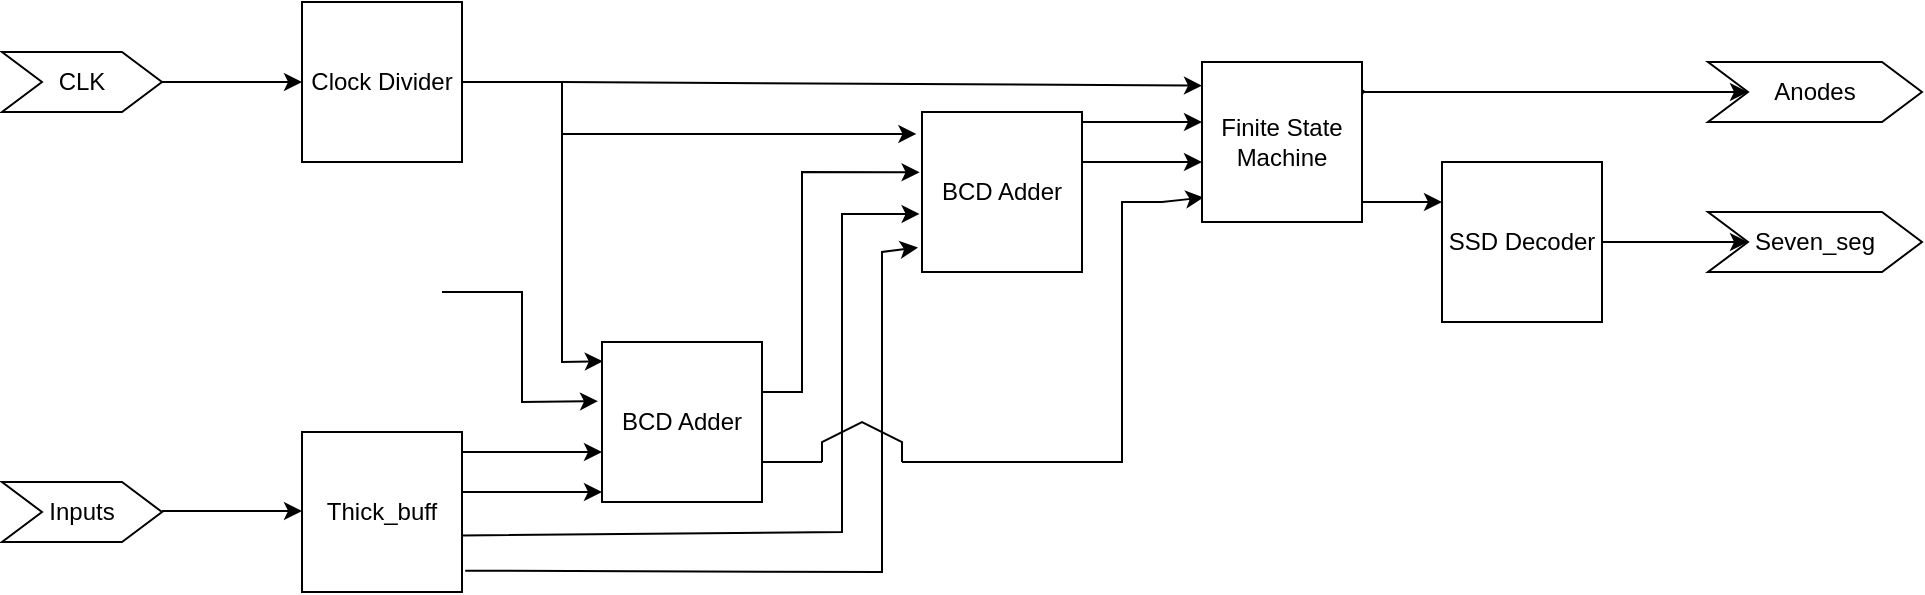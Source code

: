 <mxfile version="21.6.8" type="github">
  <diagram name="Page-1" id="3aW2vprwUOZJ4ccp3iVw">
    <mxGraphModel dx="1050" dy="523" grid="1" gridSize="10" guides="1" tooltips="1" connect="1" arrows="1" fold="1" page="1" pageScale="1" pageWidth="827" pageHeight="1169" math="0" shadow="0">
      <root>
        <mxCell id="0" />
        <mxCell id="1" parent="0" />
        <mxCell id="VFBcb37cPt1USabn6fe6-33" value="" style="group" vertex="1" connectable="0" parent="1">
          <mxGeometry x="10" y="80" width="710" height="295" as="geometry" />
        </mxCell>
        <mxCell id="VFBcb37cPt1USabn6fe6-22" value="" style="group" vertex="1" connectable="0" parent="VFBcb37cPt1USabn6fe6-33">
          <mxGeometry width="540" height="295" as="geometry" />
        </mxCell>
        <mxCell id="VFBcb37cPt1USabn6fe6-1" value="CLK" style="shape=step;perimeter=stepPerimeter;whiteSpace=wrap;html=1;fixedSize=1;" vertex="1" parent="VFBcb37cPt1USabn6fe6-22">
          <mxGeometry y="25" width="80" height="30" as="geometry" />
        </mxCell>
        <mxCell id="VFBcb37cPt1USabn6fe6-2" value="Inputs" style="shape=step;perimeter=stepPerimeter;whiteSpace=wrap;html=1;fixedSize=1;" vertex="1" parent="VFBcb37cPt1USabn6fe6-22">
          <mxGeometry y="240" width="80" height="30" as="geometry" />
        </mxCell>
        <mxCell id="VFBcb37cPt1USabn6fe6-3" value="Clock Divider" style="whiteSpace=wrap;html=1;aspect=fixed;" vertex="1" parent="VFBcb37cPt1USabn6fe6-22">
          <mxGeometry x="150" width="80" height="80" as="geometry" />
        </mxCell>
        <mxCell id="VFBcb37cPt1USabn6fe6-4" value="" style="endArrow=classic;html=1;rounded=0;exitX=1;exitY=0.5;exitDx=0;exitDy=0;entryX=0;entryY=0.5;entryDx=0;entryDy=0;" edge="1" parent="VFBcb37cPt1USabn6fe6-22" source="VFBcb37cPt1USabn6fe6-1" target="VFBcb37cPt1USabn6fe6-3">
          <mxGeometry width="50" height="50" relative="1" as="geometry">
            <mxPoint x="270" y="205" as="sourcePoint" />
            <mxPoint x="320" y="155" as="targetPoint" />
          </mxGeometry>
        </mxCell>
        <mxCell id="VFBcb37cPt1USabn6fe6-5" value="BCD Adder" style="whiteSpace=wrap;html=1;aspect=fixed;" vertex="1" parent="VFBcb37cPt1USabn6fe6-22">
          <mxGeometry x="300" y="170" width="80" height="80" as="geometry" />
        </mxCell>
        <mxCell id="VFBcb37cPt1USabn6fe6-6" value="Thick_buff" style="whiteSpace=wrap;html=1;aspect=fixed;" vertex="1" parent="VFBcb37cPt1USabn6fe6-22">
          <mxGeometry x="150" y="215" width="80" height="80" as="geometry" />
        </mxCell>
        <mxCell id="VFBcb37cPt1USabn6fe6-7" value="" style="endArrow=classic;html=1;rounded=0;exitX=1;exitY=0.5;exitDx=0;exitDy=0;entryX=0;entryY=0.5;entryDx=0;entryDy=0;" edge="1" parent="VFBcb37cPt1USabn6fe6-22">
          <mxGeometry width="50" height="50" relative="1" as="geometry">
            <mxPoint x="80" y="254.5" as="sourcePoint" />
            <mxPoint x="150" y="254.5" as="targetPoint" />
          </mxGeometry>
        </mxCell>
        <mxCell id="VFBcb37cPt1USabn6fe6-8" value="" style="endArrow=classic;html=1;rounded=0;exitX=1;exitY=0.5;exitDx=0;exitDy=0;entryX=0;entryY=0.5;entryDx=0;entryDy=0;" edge="1" parent="VFBcb37cPt1USabn6fe6-22">
          <mxGeometry width="50" height="50" relative="1" as="geometry">
            <mxPoint x="230" y="245" as="sourcePoint" />
            <mxPoint x="300" y="245" as="targetPoint" />
          </mxGeometry>
        </mxCell>
        <mxCell id="VFBcb37cPt1USabn6fe6-9" value="" style="endArrow=classic;html=1;rounded=0;exitX=1;exitY=0.5;exitDx=0;exitDy=0;entryX=0;entryY=0.5;entryDx=0;entryDy=0;" edge="1" parent="VFBcb37cPt1USabn6fe6-22">
          <mxGeometry width="50" height="50" relative="1" as="geometry">
            <mxPoint x="230" y="225" as="sourcePoint" />
            <mxPoint x="300" y="225" as="targetPoint" />
          </mxGeometry>
        </mxCell>
        <mxCell id="VFBcb37cPt1USabn6fe6-11" value="" style="endArrow=classic;html=1;rounded=0;entryX=0.005;entryY=0.12;entryDx=0;entryDy=0;entryPerimeter=0;exitX=1;exitY=0.5;exitDx=0;exitDy=0;" edge="1" parent="VFBcb37cPt1USabn6fe6-22" source="VFBcb37cPt1USabn6fe6-3" target="VFBcb37cPt1USabn6fe6-5">
          <mxGeometry width="50" height="50" relative="1" as="geometry">
            <mxPoint x="200" y="155" as="sourcePoint" />
            <mxPoint x="250" y="105" as="targetPoint" />
            <Array as="points">
              <mxPoint x="280" y="40" />
              <mxPoint x="280" y="180" />
            </Array>
          </mxGeometry>
        </mxCell>
        <mxCell id="VFBcb37cPt1USabn6fe6-13" value="BCD Adder" style="whiteSpace=wrap;html=1;aspect=fixed;" vertex="1" parent="VFBcb37cPt1USabn6fe6-22">
          <mxGeometry x="460" y="55" width="80" height="80" as="geometry" />
        </mxCell>
        <mxCell id="VFBcb37cPt1USabn6fe6-14" value="" style="endArrow=classic;html=1;rounded=0;entryX=-0.025;entryY=0.37;entryDx=0;entryDy=0;entryPerimeter=0;" edge="1" parent="VFBcb37cPt1USabn6fe6-22" target="VFBcb37cPt1USabn6fe6-5">
          <mxGeometry width="50" height="50" relative="1" as="geometry">
            <mxPoint x="220" y="145" as="sourcePoint" />
            <mxPoint x="170" y="105" as="targetPoint" />
            <Array as="points">
              <mxPoint x="260" y="145" />
              <mxPoint x="260" y="200" />
            </Array>
          </mxGeometry>
        </mxCell>
        <mxCell id="VFBcb37cPt1USabn6fe6-15" value="" style="endArrow=classic;html=1;rounded=0;entryX=-0.035;entryY=0.137;entryDx=0;entryDy=0;entryPerimeter=0;" edge="1" parent="VFBcb37cPt1USabn6fe6-22" target="VFBcb37cPt1USabn6fe6-13">
          <mxGeometry width="50" height="50" relative="1" as="geometry">
            <mxPoint x="280" y="66" as="sourcePoint" />
            <mxPoint x="320" y="155" as="targetPoint" />
          </mxGeometry>
        </mxCell>
        <mxCell id="VFBcb37cPt1USabn6fe6-16" value="" style="endArrow=classic;html=1;rounded=0;entryX=-0.015;entryY=0.377;entryDx=0;entryDy=0;entryPerimeter=0;" edge="1" parent="VFBcb37cPt1USabn6fe6-22" target="VFBcb37cPt1USabn6fe6-13">
          <mxGeometry width="50" height="50" relative="1" as="geometry">
            <mxPoint x="380" y="195" as="sourcePoint" />
            <mxPoint x="434.8" y="65.0" as="targetPoint" />
            <Array as="points">
              <mxPoint x="400" y="195" />
              <mxPoint x="400" y="85" />
            </Array>
          </mxGeometry>
        </mxCell>
        <mxCell id="VFBcb37cPt1USabn6fe6-17" value="" style="endArrow=classic;html=1;rounded=0;entryX=-0.015;entryY=0.637;entryDx=0;entryDy=0;entryPerimeter=0;exitX=1;exitY=0.647;exitDx=0;exitDy=0;exitPerimeter=0;" edge="1" parent="VFBcb37cPt1USabn6fe6-22" source="VFBcb37cPt1USabn6fe6-6" target="VFBcb37cPt1USabn6fe6-13">
          <mxGeometry width="50" height="50" relative="1" as="geometry">
            <mxPoint x="270" y="205" as="sourcePoint" />
            <mxPoint x="320" y="155" as="targetPoint" />
            <Array as="points">
              <mxPoint x="420" y="265" />
              <mxPoint x="420" y="106" />
            </Array>
          </mxGeometry>
        </mxCell>
        <mxCell id="VFBcb37cPt1USabn6fe6-18" value="" style="endArrow=classic;html=1;rounded=0;entryX=-0.025;entryY=0.847;entryDx=0;entryDy=0;entryPerimeter=0;exitX=1.02;exitY=0.867;exitDx=0;exitDy=0;exitPerimeter=0;" edge="1" parent="VFBcb37cPt1USabn6fe6-22" source="VFBcb37cPt1USabn6fe6-6" target="VFBcb37cPt1USabn6fe6-13">
          <mxGeometry width="50" height="50" relative="1" as="geometry">
            <mxPoint x="270" y="205" as="sourcePoint" />
            <mxPoint x="320" y="155" as="targetPoint" />
            <Array as="points">
              <mxPoint x="440" y="285" />
              <mxPoint x="440" y="125" />
            </Array>
          </mxGeometry>
        </mxCell>
        <mxCell id="VFBcb37cPt1USabn6fe6-25" value="" style="endArrow=classic;html=1;rounded=0;exitX=1.01;exitY=0.175;exitDx=0;exitDy=0;exitPerimeter=0;entryX=0;entryY=0.5;entryDx=0;entryDy=0;" edge="1" parent="VFBcb37cPt1USabn6fe6-33" source="VFBcb37cPt1USabn6fe6-21">
          <mxGeometry width="50" height="50" relative="1" as="geometry">
            <mxPoint x="540" y="80" as="sourcePoint" />
            <mxPoint x="669" y="81" as="targetPoint" />
          </mxGeometry>
        </mxCell>
        <mxCell id="VFBcb37cPt1USabn6fe6-26" value="" style="endArrow=classic;html=1;rounded=0;entryX=0.01;entryY=0.847;entryDx=0;entryDy=0;entryPerimeter=0;" edge="1" parent="VFBcb37cPt1USabn6fe6-33" target="VFBcb37cPt1USabn6fe6-21">
          <mxGeometry width="50" height="50" relative="1" as="geometry">
            <mxPoint x="450" y="230" as="sourcePoint" />
            <mxPoint x="610" y="140" as="targetPoint" />
            <Array as="points">
              <mxPoint x="560" y="230" />
              <mxPoint x="560" y="100" />
              <mxPoint x="580" y="100" />
            </Array>
          </mxGeometry>
        </mxCell>
        <mxCell id="VFBcb37cPt1USabn6fe6-27" value="" style="endArrow=none;html=1;rounded=0;" edge="1" parent="VFBcb37cPt1USabn6fe6-33">
          <mxGeometry width="50" height="50" relative="1" as="geometry">
            <mxPoint x="410" y="230" as="sourcePoint" />
            <mxPoint x="450" y="230" as="targetPoint" />
            <Array as="points">
              <mxPoint x="410" y="220" />
              <mxPoint x="430" y="210" />
              <mxPoint x="450" y="220" />
            </Array>
          </mxGeometry>
        </mxCell>
        <mxCell id="VFBcb37cPt1USabn6fe6-28" value="" style="endArrow=none;html=1;rounded=0;exitX=1;exitY=0.75;exitDx=0;exitDy=0;" edge="1" parent="VFBcb37cPt1USabn6fe6-33" source="VFBcb37cPt1USabn6fe6-5">
          <mxGeometry width="50" height="50" relative="1" as="geometry">
            <mxPoint x="450" y="190" as="sourcePoint" />
            <mxPoint x="410" y="230" as="targetPoint" />
          </mxGeometry>
        </mxCell>
        <mxCell id="VFBcb37cPt1USabn6fe6-21" value="Finite State Machine" style="whiteSpace=wrap;html=1;aspect=fixed;" vertex="1" parent="VFBcb37cPt1USabn6fe6-33">
          <mxGeometry x="600" y="30" width="80" height="80" as="geometry" />
        </mxCell>
        <mxCell id="VFBcb37cPt1USabn6fe6-30" value="" style="endArrow=classic;html=1;rounded=0;exitX=1.01;exitY=0.175;exitDx=0;exitDy=0;exitPerimeter=0;entryX=0;entryY=0.5;entryDx=0;entryDy=0;" edge="1" parent="VFBcb37cPt1USabn6fe6-33">
          <mxGeometry width="50" height="50" relative="1" as="geometry">
            <mxPoint x="540" y="60" as="sourcePoint" />
            <mxPoint x="600" y="60" as="targetPoint" />
          </mxGeometry>
        </mxCell>
        <mxCell id="VFBcb37cPt1USabn6fe6-31" value="" style="endArrow=classic;html=1;rounded=0;exitX=1.01;exitY=0.175;exitDx=0;exitDy=0;exitPerimeter=0;entryX=0;entryY=0.5;entryDx=0;entryDy=0;" edge="1" parent="VFBcb37cPt1USabn6fe6-33">
          <mxGeometry width="50" height="50" relative="1" as="geometry">
            <mxPoint x="540" y="80" as="sourcePoint" />
            <mxPoint x="600" y="80" as="targetPoint" />
          </mxGeometry>
        </mxCell>
        <mxCell id="VFBcb37cPt1USabn6fe6-32" value="" style="endArrow=classic;html=1;rounded=0;entryX=0;entryY=0.148;entryDx=0;entryDy=0;entryPerimeter=0;" edge="1" parent="VFBcb37cPt1USabn6fe6-33" target="VFBcb37cPt1USabn6fe6-21">
          <mxGeometry width="50" height="50" relative="1" as="geometry">
            <mxPoint x="280" y="40" as="sourcePoint" />
            <mxPoint x="500" y="140" as="targetPoint" />
          </mxGeometry>
        </mxCell>
        <mxCell id="VFBcb37cPt1USabn6fe6-34" value="Anodes" style="shape=step;perimeter=stepPerimeter;whiteSpace=wrap;html=1;fixedSize=1;" vertex="1" parent="1">
          <mxGeometry x="863" y="110" width="107" height="30" as="geometry" />
        </mxCell>
        <mxCell id="VFBcb37cPt1USabn6fe6-35" value="Seven_seg" style="shape=step;perimeter=stepPerimeter;whiteSpace=wrap;html=1;fixedSize=1;" vertex="1" parent="1">
          <mxGeometry x="863" y="185" width="107" height="30" as="geometry" />
        </mxCell>
        <mxCell id="VFBcb37cPt1USabn6fe6-36" value="SSD Decoder" style="whiteSpace=wrap;html=1;aspect=fixed;" vertex="1" parent="1">
          <mxGeometry x="730" y="160" width="80" height="80" as="geometry" />
        </mxCell>
        <mxCell id="VFBcb37cPt1USabn6fe6-37" value="" style="endArrow=classic;html=1;rounded=0;entryX=0;entryY=0.5;entryDx=0;entryDy=0;" edge="1" parent="1" target="VFBcb37cPt1USabn6fe6-34">
          <mxGeometry width="50" height="50" relative="1" as="geometry">
            <mxPoint x="690" y="125" as="sourcePoint" />
            <mxPoint x="510" y="220" as="targetPoint" />
          </mxGeometry>
        </mxCell>
        <mxCell id="VFBcb37cPt1USabn6fe6-38" value="" style="endArrow=classic;html=1;rounded=0;entryX=0;entryY=0.25;entryDx=0;entryDy=0;" edge="1" parent="1" target="VFBcb37cPt1USabn6fe6-36">
          <mxGeometry width="50" height="50" relative="1" as="geometry">
            <mxPoint x="690" y="180" as="sourcePoint" />
            <mxPoint x="510" y="220" as="targetPoint" />
          </mxGeometry>
        </mxCell>
        <mxCell id="VFBcb37cPt1USabn6fe6-39" value="" style="endArrow=classic;html=1;rounded=0;entryX=0;entryY=0.5;entryDx=0;entryDy=0;exitX=1;exitY=0.5;exitDx=0;exitDy=0;" edge="1" parent="1" source="VFBcb37cPt1USabn6fe6-36" target="VFBcb37cPt1USabn6fe6-35">
          <mxGeometry width="50" height="50" relative="1" as="geometry">
            <mxPoint x="460" y="270" as="sourcePoint" />
            <mxPoint x="510" y="220" as="targetPoint" />
          </mxGeometry>
        </mxCell>
      </root>
    </mxGraphModel>
  </diagram>
</mxfile>
